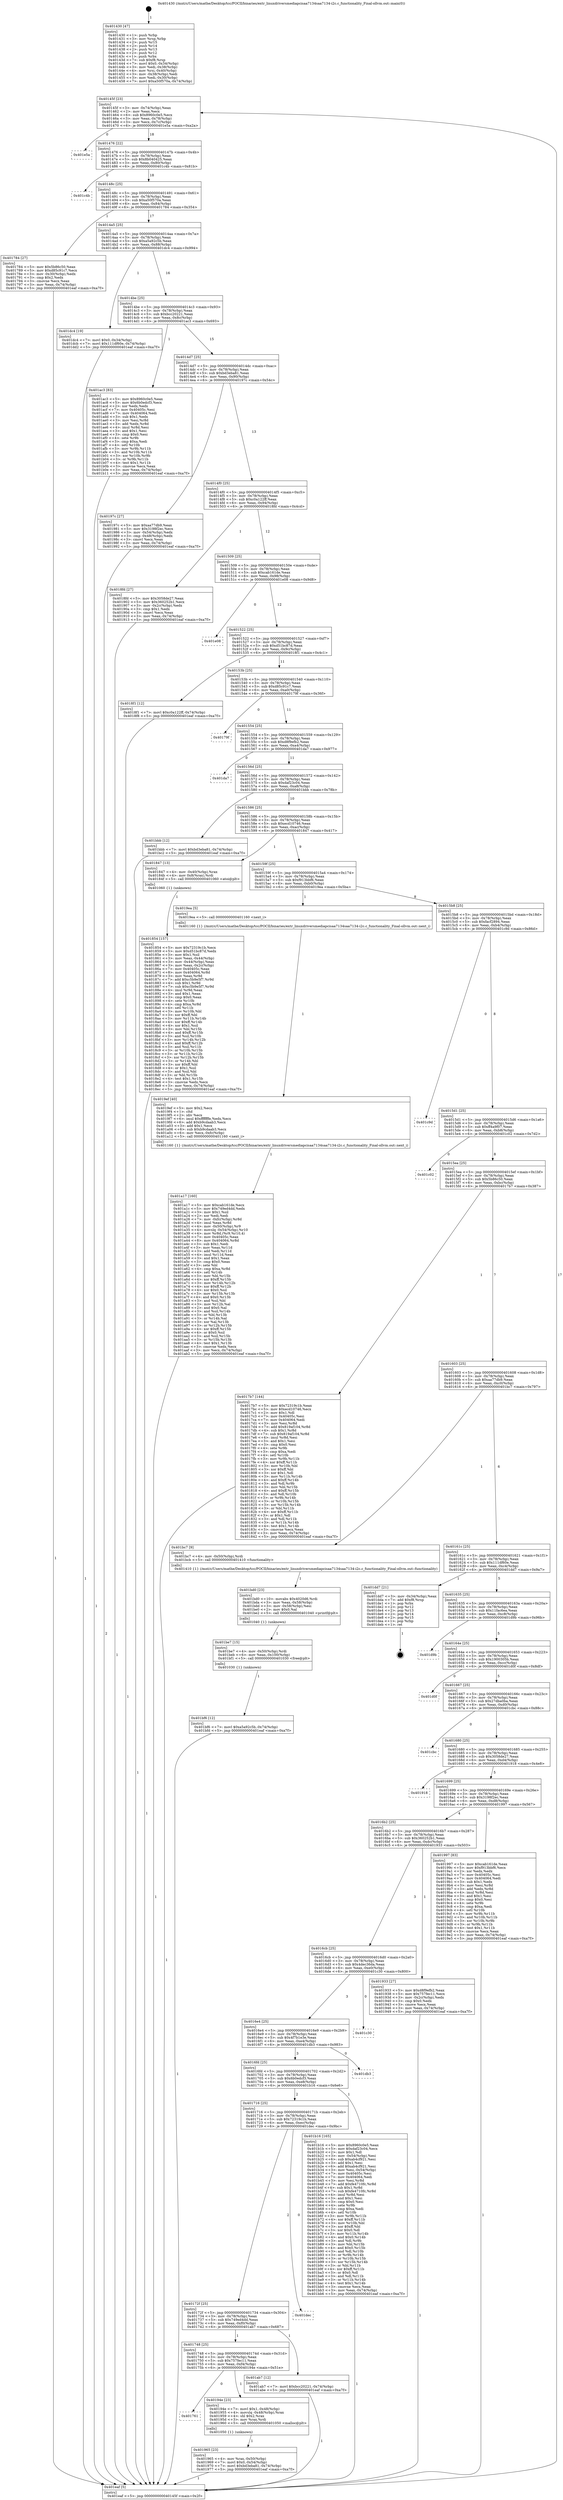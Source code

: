 digraph "0x401430" {
  label = "0x401430 (/mnt/c/Users/mathe/Desktop/tcc/POCII/binaries/extr_linuxdriversmediapcisaa7134saa7134-i2c.c_functionality_Final-ollvm.out::main(0))"
  labelloc = "t"
  node[shape=record]

  Entry [label="",width=0.3,height=0.3,shape=circle,fillcolor=black,style=filled]
  "0x40145f" [label="{
     0x40145f [23]\l
     | [instrs]\l
     &nbsp;&nbsp;0x40145f \<+3\>: mov -0x74(%rbp),%eax\l
     &nbsp;&nbsp;0x401462 \<+2\>: mov %eax,%ecx\l
     &nbsp;&nbsp;0x401464 \<+6\>: sub $0x8960c0e5,%ecx\l
     &nbsp;&nbsp;0x40146a \<+3\>: mov %eax,-0x78(%rbp)\l
     &nbsp;&nbsp;0x40146d \<+3\>: mov %ecx,-0x7c(%rbp)\l
     &nbsp;&nbsp;0x401470 \<+6\>: je 0000000000401e5a \<main+0xa2a\>\l
  }"]
  "0x401e5a" [label="{
     0x401e5a\l
  }", style=dashed]
  "0x401476" [label="{
     0x401476 [22]\l
     | [instrs]\l
     &nbsp;&nbsp;0x401476 \<+5\>: jmp 000000000040147b \<main+0x4b\>\l
     &nbsp;&nbsp;0x40147b \<+3\>: mov -0x78(%rbp),%eax\l
     &nbsp;&nbsp;0x40147e \<+5\>: sub $0x8b040425,%eax\l
     &nbsp;&nbsp;0x401483 \<+3\>: mov %eax,-0x80(%rbp)\l
     &nbsp;&nbsp;0x401486 \<+6\>: je 0000000000401c4b \<main+0x81b\>\l
  }"]
  Exit [label="",width=0.3,height=0.3,shape=circle,fillcolor=black,style=filled,peripheries=2]
  "0x401c4b" [label="{
     0x401c4b\l
  }", style=dashed]
  "0x40148c" [label="{
     0x40148c [25]\l
     | [instrs]\l
     &nbsp;&nbsp;0x40148c \<+5\>: jmp 0000000000401491 \<main+0x61\>\l
     &nbsp;&nbsp;0x401491 \<+3\>: mov -0x78(%rbp),%eax\l
     &nbsp;&nbsp;0x401494 \<+5\>: sub $0xa50f570a,%eax\l
     &nbsp;&nbsp;0x401499 \<+6\>: mov %eax,-0x84(%rbp)\l
     &nbsp;&nbsp;0x40149f \<+6\>: je 0000000000401784 \<main+0x354\>\l
  }"]
  "0x401bf6" [label="{
     0x401bf6 [12]\l
     | [instrs]\l
     &nbsp;&nbsp;0x401bf6 \<+7\>: movl $0xa5a92c5b,-0x74(%rbp)\l
     &nbsp;&nbsp;0x401bfd \<+5\>: jmp 0000000000401eaf \<main+0xa7f\>\l
  }"]
  "0x401784" [label="{
     0x401784 [27]\l
     | [instrs]\l
     &nbsp;&nbsp;0x401784 \<+5\>: mov $0x5b86c50,%eax\l
     &nbsp;&nbsp;0x401789 \<+5\>: mov $0xd85c91c7,%ecx\l
     &nbsp;&nbsp;0x40178e \<+3\>: mov -0x30(%rbp),%edx\l
     &nbsp;&nbsp;0x401791 \<+3\>: cmp $0x2,%edx\l
     &nbsp;&nbsp;0x401794 \<+3\>: cmovne %ecx,%eax\l
     &nbsp;&nbsp;0x401797 \<+3\>: mov %eax,-0x74(%rbp)\l
     &nbsp;&nbsp;0x40179a \<+5\>: jmp 0000000000401eaf \<main+0xa7f\>\l
  }"]
  "0x4014a5" [label="{
     0x4014a5 [25]\l
     | [instrs]\l
     &nbsp;&nbsp;0x4014a5 \<+5\>: jmp 00000000004014aa \<main+0x7a\>\l
     &nbsp;&nbsp;0x4014aa \<+3\>: mov -0x78(%rbp),%eax\l
     &nbsp;&nbsp;0x4014ad \<+5\>: sub $0xa5a92c5b,%eax\l
     &nbsp;&nbsp;0x4014b2 \<+6\>: mov %eax,-0x88(%rbp)\l
     &nbsp;&nbsp;0x4014b8 \<+6\>: je 0000000000401dc4 \<main+0x994\>\l
  }"]
  "0x401eaf" [label="{
     0x401eaf [5]\l
     | [instrs]\l
     &nbsp;&nbsp;0x401eaf \<+5\>: jmp 000000000040145f \<main+0x2f\>\l
  }"]
  "0x401430" [label="{
     0x401430 [47]\l
     | [instrs]\l
     &nbsp;&nbsp;0x401430 \<+1\>: push %rbp\l
     &nbsp;&nbsp;0x401431 \<+3\>: mov %rsp,%rbp\l
     &nbsp;&nbsp;0x401434 \<+2\>: push %r15\l
     &nbsp;&nbsp;0x401436 \<+2\>: push %r14\l
     &nbsp;&nbsp;0x401438 \<+2\>: push %r13\l
     &nbsp;&nbsp;0x40143a \<+2\>: push %r12\l
     &nbsp;&nbsp;0x40143c \<+1\>: push %rbx\l
     &nbsp;&nbsp;0x40143d \<+7\>: sub $0xf8,%rsp\l
     &nbsp;&nbsp;0x401444 \<+7\>: movl $0x0,-0x34(%rbp)\l
     &nbsp;&nbsp;0x40144b \<+3\>: mov %edi,-0x38(%rbp)\l
     &nbsp;&nbsp;0x40144e \<+4\>: mov %rsi,-0x40(%rbp)\l
     &nbsp;&nbsp;0x401452 \<+3\>: mov -0x38(%rbp),%edi\l
     &nbsp;&nbsp;0x401455 \<+3\>: mov %edi,-0x30(%rbp)\l
     &nbsp;&nbsp;0x401458 \<+7\>: movl $0xa50f570a,-0x74(%rbp)\l
  }"]
  "0x401be7" [label="{
     0x401be7 [15]\l
     | [instrs]\l
     &nbsp;&nbsp;0x401be7 \<+4\>: mov -0x50(%rbp),%rdi\l
     &nbsp;&nbsp;0x401beb \<+6\>: mov %eax,-0x100(%rbp)\l
     &nbsp;&nbsp;0x401bf1 \<+5\>: call 0000000000401030 \<free@plt\>\l
     | [calls]\l
     &nbsp;&nbsp;0x401030 \{1\} (unknown)\l
  }"]
  "0x401dc4" [label="{
     0x401dc4 [19]\l
     | [instrs]\l
     &nbsp;&nbsp;0x401dc4 \<+7\>: movl $0x0,-0x34(%rbp)\l
     &nbsp;&nbsp;0x401dcb \<+7\>: movl $0x111df60e,-0x74(%rbp)\l
     &nbsp;&nbsp;0x401dd2 \<+5\>: jmp 0000000000401eaf \<main+0xa7f\>\l
  }"]
  "0x4014be" [label="{
     0x4014be [25]\l
     | [instrs]\l
     &nbsp;&nbsp;0x4014be \<+5\>: jmp 00000000004014c3 \<main+0x93\>\l
     &nbsp;&nbsp;0x4014c3 \<+3\>: mov -0x78(%rbp),%eax\l
     &nbsp;&nbsp;0x4014c6 \<+5\>: sub $0xbcc20221,%eax\l
     &nbsp;&nbsp;0x4014cb \<+6\>: mov %eax,-0x8c(%rbp)\l
     &nbsp;&nbsp;0x4014d1 \<+6\>: je 0000000000401ac3 \<main+0x693\>\l
  }"]
  "0x401bd0" [label="{
     0x401bd0 [23]\l
     | [instrs]\l
     &nbsp;&nbsp;0x401bd0 \<+10\>: movabs $0x4020d6,%rdi\l
     &nbsp;&nbsp;0x401bda \<+3\>: mov %eax,-0x58(%rbp)\l
     &nbsp;&nbsp;0x401bdd \<+3\>: mov -0x58(%rbp),%esi\l
     &nbsp;&nbsp;0x401be0 \<+2\>: mov $0x0,%al\l
     &nbsp;&nbsp;0x401be2 \<+5\>: call 0000000000401040 \<printf@plt\>\l
     | [calls]\l
     &nbsp;&nbsp;0x401040 \{1\} (unknown)\l
  }"]
  "0x401ac3" [label="{
     0x401ac3 [83]\l
     | [instrs]\l
     &nbsp;&nbsp;0x401ac3 \<+5\>: mov $0x8960c0e5,%eax\l
     &nbsp;&nbsp;0x401ac8 \<+5\>: mov $0x6b0edcf3,%ecx\l
     &nbsp;&nbsp;0x401acd \<+2\>: xor %edx,%edx\l
     &nbsp;&nbsp;0x401acf \<+7\>: mov 0x40405c,%esi\l
     &nbsp;&nbsp;0x401ad6 \<+7\>: mov 0x404064,%edi\l
     &nbsp;&nbsp;0x401add \<+3\>: sub $0x1,%edx\l
     &nbsp;&nbsp;0x401ae0 \<+3\>: mov %esi,%r8d\l
     &nbsp;&nbsp;0x401ae3 \<+3\>: add %edx,%r8d\l
     &nbsp;&nbsp;0x401ae6 \<+4\>: imul %r8d,%esi\l
     &nbsp;&nbsp;0x401aea \<+3\>: and $0x1,%esi\l
     &nbsp;&nbsp;0x401aed \<+3\>: cmp $0x0,%esi\l
     &nbsp;&nbsp;0x401af0 \<+4\>: sete %r9b\l
     &nbsp;&nbsp;0x401af4 \<+3\>: cmp $0xa,%edi\l
     &nbsp;&nbsp;0x401af7 \<+4\>: setl %r10b\l
     &nbsp;&nbsp;0x401afb \<+3\>: mov %r9b,%r11b\l
     &nbsp;&nbsp;0x401afe \<+3\>: and %r10b,%r11b\l
     &nbsp;&nbsp;0x401b01 \<+3\>: xor %r10b,%r9b\l
     &nbsp;&nbsp;0x401b04 \<+3\>: or %r9b,%r11b\l
     &nbsp;&nbsp;0x401b07 \<+4\>: test $0x1,%r11b\l
     &nbsp;&nbsp;0x401b0b \<+3\>: cmovne %ecx,%eax\l
     &nbsp;&nbsp;0x401b0e \<+3\>: mov %eax,-0x74(%rbp)\l
     &nbsp;&nbsp;0x401b11 \<+5\>: jmp 0000000000401eaf \<main+0xa7f\>\l
  }"]
  "0x4014d7" [label="{
     0x4014d7 [25]\l
     | [instrs]\l
     &nbsp;&nbsp;0x4014d7 \<+5\>: jmp 00000000004014dc \<main+0xac\>\l
     &nbsp;&nbsp;0x4014dc \<+3\>: mov -0x78(%rbp),%eax\l
     &nbsp;&nbsp;0x4014df \<+5\>: sub $0xbd3eba81,%eax\l
     &nbsp;&nbsp;0x4014e4 \<+6\>: mov %eax,-0x90(%rbp)\l
     &nbsp;&nbsp;0x4014ea \<+6\>: je 000000000040197c \<main+0x54c\>\l
  }"]
  "0x401a17" [label="{
     0x401a17 [160]\l
     | [instrs]\l
     &nbsp;&nbsp;0x401a17 \<+5\>: mov $0xcab161de,%ecx\l
     &nbsp;&nbsp;0x401a1c \<+5\>: mov $0x749ed4dd,%edx\l
     &nbsp;&nbsp;0x401a21 \<+3\>: mov $0x1,%sil\l
     &nbsp;&nbsp;0x401a24 \<+2\>: xor %edi,%edi\l
     &nbsp;&nbsp;0x401a26 \<+7\>: mov -0xfc(%rbp),%r8d\l
     &nbsp;&nbsp;0x401a2d \<+4\>: imul %eax,%r8d\l
     &nbsp;&nbsp;0x401a31 \<+4\>: mov -0x50(%rbp),%r9\l
     &nbsp;&nbsp;0x401a35 \<+4\>: movslq -0x54(%rbp),%r10\l
     &nbsp;&nbsp;0x401a39 \<+4\>: mov %r8d,(%r9,%r10,4)\l
     &nbsp;&nbsp;0x401a3d \<+7\>: mov 0x40405c,%eax\l
     &nbsp;&nbsp;0x401a44 \<+8\>: mov 0x404064,%r8d\l
     &nbsp;&nbsp;0x401a4c \<+3\>: sub $0x1,%edi\l
     &nbsp;&nbsp;0x401a4f \<+3\>: mov %eax,%r11d\l
     &nbsp;&nbsp;0x401a52 \<+3\>: add %edi,%r11d\l
     &nbsp;&nbsp;0x401a55 \<+4\>: imul %r11d,%eax\l
     &nbsp;&nbsp;0x401a59 \<+3\>: and $0x1,%eax\l
     &nbsp;&nbsp;0x401a5c \<+3\>: cmp $0x0,%eax\l
     &nbsp;&nbsp;0x401a5f \<+3\>: sete %bl\l
     &nbsp;&nbsp;0x401a62 \<+4\>: cmp $0xa,%r8d\l
     &nbsp;&nbsp;0x401a66 \<+4\>: setl %r14b\l
     &nbsp;&nbsp;0x401a6a \<+3\>: mov %bl,%r15b\l
     &nbsp;&nbsp;0x401a6d \<+4\>: xor $0xff,%r15b\l
     &nbsp;&nbsp;0x401a71 \<+3\>: mov %r14b,%r12b\l
     &nbsp;&nbsp;0x401a74 \<+4\>: xor $0xff,%r12b\l
     &nbsp;&nbsp;0x401a78 \<+4\>: xor $0x0,%sil\l
     &nbsp;&nbsp;0x401a7c \<+3\>: mov %r15b,%r13b\l
     &nbsp;&nbsp;0x401a7f \<+4\>: and $0x0,%r13b\l
     &nbsp;&nbsp;0x401a83 \<+3\>: and %sil,%bl\l
     &nbsp;&nbsp;0x401a86 \<+3\>: mov %r12b,%al\l
     &nbsp;&nbsp;0x401a89 \<+2\>: and $0x0,%al\l
     &nbsp;&nbsp;0x401a8b \<+3\>: and %sil,%r14b\l
     &nbsp;&nbsp;0x401a8e \<+3\>: or %bl,%r13b\l
     &nbsp;&nbsp;0x401a91 \<+3\>: or %r14b,%al\l
     &nbsp;&nbsp;0x401a94 \<+3\>: xor %al,%r13b\l
     &nbsp;&nbsp;0x401a97 \<+3\>: or %r12b,%r15b\l
     &nbsp;&nbsp;0x401a9a \<+4\>: xor $0xff,%r15b\l
     &nbsp;&nbsp;0x401a9e \<+4\>: or $0x0,%sil\l
     &nbsp;&nbsp;0x401aa2 \<+3\>: and %sil,%r15b\l
     &nbsp;&nbsp;0x401aa5 \<+3\>: or %r15b,%r13b\l
     &nbsp;&nbsp;0x401aa8 \<+4\>: test $0x1,%r13b\l
     &nbsp;&nbsp;0x401aac \<+3\>: cmovne %edx,%ecx\l
     &nbsp;&nbsp;0x401aaf \<+3\>: mov %ecx,-0x74(%rbp)\l
     &nbsp;&nbsp;0x401ab2 \<+5\>: jmp 0000000000401eaf \<main+0xa7f\>\l
  }"]
  "0x40197c" [label="{
     0x40197c [27]\l
     | [instrs]\l
     &nbsp;&nbsp;0x40197c \<+5\>: mov $0xaa77db9,%eax\l
     &nbsp;&nbsp;0x401981 \<+5\>: mov $0x3198f2ec,%ecx\l
     &nbsp;&nbsp;0x401986 \<+3\>: mov -0x54(%rbp),%edx\l
     &nbsp;&nbsp;0x401989 \<+3\>: cmp -0x48(%rbp),%edx\l
     &nbsp;&nbsp;0x40198c \<+3\>: cmovl %ecx,%eax\l
     &nbsp;&nbsp;0x40198f \<+3\>: mov %eax,-0x74(%rbp)\l
     &nbsp;&nbsp;0x401992 \<+5\>: jmp 0000000000401eaf \<main+0xa7f\>\l
  }"]
  "0x4014f0" [label="{
     0x4014f0 [25]\l
     | [instrs]\l
     &nbsp;&nbsp;0x4014f0 \<+5\>: jmp 00000000004014f5 \<main+0xc5\>\l
     &nbsp;&nbsp;0x4014f5 \<+3\>: mov -0x78(%rbp),%eax\l
     &nbsp;&nbsp;0x4014f8 \<+5\>: sub $0xc0a122ff,%eax\l
     &nbsp;&nbsp;0x4014fd \<+6\>: mov %eax,-0x94(%rbp)\l
     &nbsp;&nbsp;0x401503 \<+6\>: je 00000000004018fd \<main+0x4cd\>\l
  }"]
  "0x4019ef" [label="{
     0x4019ef [40]\l
     | [instrs]\l
     &nbsp;&nbsp;0x4019ef \<+5\>: mov $0x2,%ecx\l
     &nbsp;&nbsp;0x4019f4 \<+1\>: cltd\l
     &nbsp;&nbsp;0x4019f5 \<+2\>: idiv %ecx\l
     &nbsp;&nbsp;0x4019f7 \<+6\>: imul $0xfffffffe,%edx,%ecx\l
     &nbsp;&nbsp;0x4019fd \<+6\>: add $0xb9cdaab3,%ecx\l
     &nbsp;&nbsp;0x401a03 \<+3\>: add $0x1,%ecx\l
     &nbsp;&nbsp;0x401a06 \<+6\>: sub $0xb9cdaab3,%ecx\l
     &nbsp;&nbsp;0x401a0c \<+6\>: mov %ecx,-0xfc(%rbp)\l
     &nbsp;&nbsp;0x401a12 \<+5\>: call 0000000000401160 \<next_i\>\l
     | [calls]\l
     &nbsp;&nbsp;0x401160 \{1\} (/mnt/c/Users/mathe/Desktop/tcc/POCII/binaries/extr_linuxdriversmediapcisaa7134saa7134-i2c.c_functionality_Final-ollvm.out::next_i)\l
  }"]
  "0x4018fd" [label="{
     0x4018fd [27]\l
     | [instrs]\l
     &nbsp;&nbsp;0x4018fd \<+5\>: mov $0x3058de27,%eax\l
     &nbsp;&nbsp;0x401902 \<+5\>: mov $0x360252b1,%ecx\l
     &nbsp;&nbsp;0x401907 \<+3\>: mov -0x2c(%rbp),%edx\l
     &nbsp;&nbsp;0x40190a \<+3\>: cmp $0x1,%edx\l
     &nbsp;&nbsp;0x40190d \<+3\>: cmovl %ecx,%eax\l
     &nbsp;&nbsp;0x401910 \<+3\>: mov %eax,-0x74(%rbp)\l
     &nbsp;&nbsp;0x401913 \<+5\>: jmp 0000000000401eaf \<main+0xa7f\>\l
  }"]
  "0x401509" [label="{
     0x401509 [25]\l
     | [instrs]\l
     &nbsp;&nbsp;0x401509 \<+5\>: jmp 000000000040150e \<main+0xde\>\l
     &nbsp;&nbsp;0x40150e \<+3\>: mov -0x78(%rbp),%eax\l
     &nbsp;&nbsp;0x401511 \<+5\>: sub $0xcab161de,%eax\l
     &nbsp;&nbsp;0x401516 \<+6\>: mov %eax,-0x98(%rbp)\l
     &nbsp;&nbsp;0x40151c \<+6\>: je 0000000000401e08 \<main+0x9d8\>\l
  }"]
  "0x401965" [label="{
     0x401965 [23]\l
     | [instrs]\l
     &nbsp;&nbsp;0x401965 \<+4\>: mov %rax,-0x50(%rbp)\l
     &nbsp;&nbsp;0x401969 \<+7\>: movl $0x0,-0x54(%rbp)\l
     &nbsp;&nbsp;0x401970 \<+7\>: movl $0xbd3eba81,-0x74(%rbp)\l
     &nbsp;&nbsp;0x401977 \<+5\>: jmp 0000000000401eaf \<main+0xa7f\>\l
  }"]
  "0x401e08" [label="{
     0x401e08\l
  }", style=dashed]
  "0x401522" [label="{
     0x401522 [25]\l
     | [instrs]\l
     &nbsp;&nbsp;0x401522 \<+5\>: jmp 0000000000401527 \<main+0xf7\>\l
     &nbsp;&nbsp;0x401527 \<+3\>: mov -0x78(%rbp),%eax\l
     &nbsp;&nbsp;0x40152a \<+5\>: sub $0xd51bc87d,%eax\l
     &nbsp;&nbsp;0x40152f \<+6\>: mov %eax,-0x9c(%rbp)\l
     &nbsp;&nbsp;0x401535 \<+6\>: je 00000000004018f1 \<main+0x4c1\>\l
  }"]
  "0x401761" [label="{
     0x401761\l
  }", style=dashed]
  "0x4018f1" [label="{
     0x4018f1 [12]\l
     | [instrs]\l
     &nbsp;&nbsp;0x4018f1 \<+7\>: movl $0xc0a122ff,-0x74(%rbp)\l
     &nbsp;&nbsp;0x4018f8 \<+5\>: jmp 0000000000401eaf \<main+0xa7f\>\l
  }"]
  "0x40153b" [label="{
     0x40153b [25]\l
     | [instrs]\l
     &nbsp;&nbsp;0x40153b \<+5\>: jmp 0000000000401540 \<main+0x110\>\l
     &nbsp;&nbsp;0x401540 \<+3\>: mov -0x78(%rbp),%eax\l
     &nbsp;&nbsp;0x401543 \<+5\>: sub $0xd85c91c7,%eax\l
     &nbsp;&nbsp;0x401548 \<+6\>: mov %eax,-0xa0(%rbp)\l
     &nbsp;&nbsp;0x40154e \<+6\>: je 000000000040179f \<main+0x36f\>\l
  }"]
  "0x40194e" [label="{
     0x40194e [23]\l
     | [instrs]\l
     &nbsp;&nbsp;0x40194e \<+7\>: movl $0x1,-0x48(%rbp)\l
     &nbsp;&nbsp;0x401955 \<+4\>: movslq -0x48(%rbp),%rax\l
     &nbsp;&nbsp;0x401959 \<+4\>: shl $0x2,%rax\l
     &nbsp;&nbsp;0x40195d \<+3\>: mov %rax,%rdi\l
     &nbsp;&nbsp;0x401960 \<+5\>: call 0000000000401050 \<malloc@plt\>\l
     | [calls]\l
     &nbsp;&nbsp;0x401050 \{1\} (unknown)\l
  }"]
  "0x40179f" [label="{
     0x40179f\l
  }", style=dashed]
  "0x401554" [label="{
     0x401554 [25]\l
     | [instrs]\l
     &nbsp;&nbsp;0x401554 \<+5\>: jmp 0000000000401559 \<main+0x129\>\l
     &nbsp;&nbsp;0x401559 \<+3\>: mov -0x78(%rbp),%eax\l
     &nbsp;&nbsp;0x40155c \<+5\>: sub $0xd8f9efb2,%eax\l
     &nbsp;&nbsp;0x401561 \<+6\>: mov %eax,-0xa4(%rbp)\l
     &nbsp;&nbsp;0x401567 \<+6\>: je 0000000000401da7 \<main+0x977\>\l
  }"]
  "0x401748" [label="{
     0x401748 [25]\l
     | [instrs]\l
     &nbsp;&nbsp;0x401748 \<+5\>: jmp 000000000040174d \<main+0x31d\>\l
     &nbsp;&nbsp;0x40174d \<+3\>: mov -0x78(%rbp),%eax\l
     &nbsp;&nbsp;0x401750 \<+5\>: sub $0x757fec11,%eax\l
     &nbsp;&nbsp;0x401755 \<+6\>: mov %eax,-0xf4(%rbp)\l
     &nbsp;&nbsp;0x40175b \<+6\>: je 000000000040194e \<main+0x51e\>\l
  }"]
  "0x401da7" [label="{
     0x401da7\l
  }", style=dashed]
  "0x40156d" [label="{
     0x40156d [25]\l
     | [instrs]\l
     &nbsp;&nbsp;0x40156d \<+5\>: jmp 0000000000401572 \<main+0x142\>\l
     &nbsp;&nbsp;0x401572 \<+3\>: mov -0x78(%rbp),%eax\l
     &nbsp;&nbsp;0x401575 \<+5\>: sub $0xdaf23c04,%eax\l
     &nbsp;&nbsp;0x40157a \<+6\>: mov %eax,-0xa8(%rbp)\l
     &nbsp;&nbsp;0x401580 \<+6\>: je 0000000000401bbb \<main+0x78b\>\l
  }"]
  "0x401ab7" [label="{
     0x401ab7 [12]\l
     | [instrs]\l
     &nbsp;&nbsp;0x401ab7 \<+7\>: movl $0xbcc20221,-0x74(%rbp)\l
     &nbsp;&nbsp;0x401abe \<+5\>: jmp 0000000000401eaf \<main+0xa7f\>\l
  }"]
  "0x401bbb" [label="{
     0x401bbb [12]\l
     | [instrs]\l
     &nbsp;&nbsp;0x401bbb \<+7\>: movl $0xbd3eba81,-0x74(%rbp)\l
     &nbsp;&nbsp;0x401bc2 \<+5\>: jmp 0000000000401eaf \<main+0xa7f\>\l
  }"]
  "0x401586" [label="{
     0x401586 [25]\l
     | [instrs]\l
     &nbsp;&nbsp;0x401586 \<+5\>: jmp 000000000040158b \<main+0x15b\>\l
     &nbsp;&nbsp;0x40158b \<+3\>: mov -0x78(%rbp),%eax\l
     &nbsp;&nbsp;0x40158e \<+5\>: sub $0xecd10746,%eax\l
     &nbsp;&nbsp;0x401593 \<+6\>: mov %eax,-0xac(%rbp)\l
     &nbsp;&nbsp;0x401599 \<+6\>: je 0000000000401847 \<main+0x417\>\l
  }"]
  "0x40172f" [label="{
     0x40172f [25]\l
     | [instrs]\l
     &nbsp;&nbsp;0x40172f \<+5\>: jmp 0000000000401734 \<main+0x304\>\l
     &nbsp;&nbsp;0x401734 \<+3\>: mov -0x78(%rbp),%eax\l
     &nbsp;&nbsp;0x401737 \<+5\>: sub $0x749ed4dd,%eax\l
     &nbsp;&nbsp;0x40173c \<+6\>: mov %eax,-0xf0(%rbp)\l
     &nbsp;&nbsp;0x401742 \<+6\>: je 0000000000401ab7 \<main+0x687\>\l
  }"]
  "0x401847" [label="{
     0x401847 [13]\l
     | [instrs]\l
     &nbsp;&nbsp;0x401847 \<+4\>: mov -0x40(%rbp),%rax\l
     &nbsp;&nbsp;0x40184b \<+4\>: mov 0x8(%rax),%rdi\l
     &nbsp;&nbsp;0x40184f \<+5\>: call 0000000000401060 \<atoi@plt\>\l
     | [calls]\l
     &nbsp;&nbsp;0x401060 \{1\} (unknown)\l
  }"]
  "0x40159f" [label="{
     0x40159f [25]\l
     | [instrs]\l
     &nbsp;&nbsp;0x40159f \<+5\>: jmp 00000000004015a4 \<main+0x174\>\l
     &nbsp;&nbsp;0x4015a4 \<+3\>: mov -0x78(%rbp),%eax\l
     &nbsp;&nbsp;0x4015a7 \<+5\>: sub $0xf913bbf6,%eax\l
     &nbsp;&nbsp;0x4015ac \<+6\>: mov %eax,-0xb0(%rbp)\l
     &nbsp;&nbsp;0x4015b2 \<+6\>: je 00000000004019ea \<main+0x5ba\>\l
  }"]
  "0x401dec" [label="{
     0x401dec\l
  }", style=dashed]
  "0x4019ea" [label="{
     0x4019ea [5]\l
     | [instrs]\l
     &nbsp;&nbsp;0x4019ea \<+5\>: call 0000000000401160 \<next_i\>\l
     | [calls]\l
     &nbsp;&nbsp;0x401160 \{1\} (/mnt/c/Users/mathe/Desktop/tcc/POCII/binaries/extr_linuxdriversmediapcisaa7134saa7134-i2c.c_functionality_Final-ollvm.out::next_i)\l
  }"]
  "0x4015b8" [label="{
     0x4015b8 [25]\l
     | [instrs]\l
     &nbsp;&nbsp;0x4015b8 \<+5\>: jmp 00000000004015bd \<main+0x18d\>\l
     &nbsp;&nbsp;0x4015bd \<+3\>: mov -0x78(%rbp),%eax\l
     &nbsp;&nbsp;0x4015c0 \<+5\>: sub $0xfacf2894,%eax\l
     &nbsp;&nbsp;0x4015c5 \<+6\>: mov %eax,-0xb4(%rbp)\l
     &nbsp;&nbsp;0x4015cb \<+6\>: je 0000000000401c9d \<main+0x86d\>\l
  }"]
  "0x401716" [label="{
     0x401716 [25]\l
     | [instrs]\l
     &nbsp;&nbsp;0x401716 \<+5\>: jmp 000000000040171b \<main+0x2eb\>\l
     &nbsp;&nbsp;0x40171b \<+3\>: mov -0x78(%rbp),%eax\l
     &nbsp;&nbsp;0x40171e \<+5\>: sub $0x72319c1b,%eax\l
     &nbsp;&nbsp;0x401723 \<+6\>: mov %eax,-0xec(%rbp)\l
     &nbsp;&nbsp;0x401729 \<+6\>: je 0000000000401dec \<main+0x9bc\>\l
  }"]
  "0x401c9d" [label="{
     0x401c9d\l
  }", style=dashed]
  "0x4015d1" [label="{
     0x4015d1 [25]\l
     | [instrs]\l
     &nbsp;&nbsp;0x4015d1 \<+5\>: jmp 00000000004015d6 \<main+0x1a6\>\l
     &nbsp;&nbsp;0x4015d6 \<+3\>: mov -0x78(%rbp),%eax\l
     &nbsp;&nbsp;0x4015d9 \<+5\>: sub $0xff4a9f07,%eax\l
     &nbsp;&nbsp;0x4015de \<+6\>: mov %eax,-0xb8(%rbp)\l
     &nbsp;&nbsp;0x4015e4 \<+6\>: je 0000000000401c02 \<main+0x7d2\>\l
  }"]
  "0x401b16" [label="{
     0x401b16 [165]\l
     | [instrs]\l
     &nbsp;&nbsp;0x401b16 \<+5\>: mov $0x8960c0e5,%eax\l
     &nbsp;&nbsp;0x401b1b \<+5\>: mov $0xdaf23c04,%ecx\l
     &nbsp;&nbsp;0x401b20 \<+2\>: mov $0x1,%dl\l
     &nbsp;&nbsp;0x401b22 \<+3\>: mov -0x54(%rbp),%esi\l
     &nbsp;&nbsp;0x401b25 \<+6\>: sub $0xab4cf921,%esi\l
     &nbsp;&nbsp;0x401b2b \<+3\>: add $0x1,%esi\l
     &nbsp;&nbsp;0x401b2e \<+6\>: add $0xab4cf921,%esi\l
     &nbsp;&nbsp;0x401b34 \<+3\>: mov %esi,-0x54(%rbp)\l
     &nbsp;&nbsp;0x401b37 \<+7\>: mov 0x40405c,%esi\l
     &nbsp;&nbsp;0x401b3e \<+7\>: mov 0x404064,%edi\l
     &nbsp;&nbsp;0x401b45 \<+3\>: mov %esi,%r8d\l
     &nbsp;&nbsp;0x401b48 \<+7\>: add $0xfe4710fc,%r8d\l
     &nbsp;&nbsp;0x401b4f \<+4\>: sub $0x1,%r8d\l
     &nbsp;&nbsp;0x401b53 \<+7\>: sub $0xfe4710fc,%r8d\l
     &nbsp;&nbsp;0x401b5a \<+4\>: imul %r8d,%esi\l
     &nbsp;&nbsp;0x401b5e \<+3\>: and $0x1,%esi\l
     &nbsp;&nbsp;0x401b61 \<+3\>: cmp $0x0,%esi\l
     &nbsp;&nbsp;0x401b64 \<+4\>: sete %r9b\l
     &nbsp;&nbsp;0x401b68 \<+3\>: cmp $0xa,%edi\l
     &nbsp;&nbsp;0x401b6b \<+4\>: setl %r10b\l
     &nbsp;&nbsp;0x401b6f \<+3\>: mov %r9b,%r11b\l
     &nbsp;&nbsp;0x401b72 \<+4\>: xor $0xff,%r11b\l
     &nbsp;&nbsp;0x401b76 \<+3\>: mov %r10b,%bl\l
     &nbsp;&nbsp;0x401b79 \<+3\>: xor $0xff,%bl\l
     &nbsp;&nbsp;0x401b7c \<+3\>: xor $0x0,%dl\l
     &nbsp;&nbsp;0x401b7f \<+3\>: mov %r11b,%r14b\l
     &nbsp;&nbsp;0x401b82 \<+4\>: and $0x0,%r14b\l
     &nbsp;&nbsp;0x401b86 \<+3\>: and %dl,%r9b\l
     &nbsp;&nbsp;0x401b89 \<+3\>: mov %bl,%r15b\l
     &nbsp;&nbsp;0x401b8c \<+4\>: and $0x0,%r15b\l
     &nbsp;&nbsp;0x401b90 \<+3\>: and %dl,%r10b\l
     &nbsp;&nbsp;0x401b93 \<+3\>: or %r9b,%r14b\l
     &nbsp;&nbsp;0x401b96 \<+3\>: or %r10b,%r15b\l
     &nbsp;&nbsp;0x401b99 \<+3\>: xor %r15b,%r14b\l
     &nbsp;&nbsp;0x401b9c \<+3\>: or %bl,%r11b\l
     &nbsp;&nbsp;0x401b9f \<+4\>: xor $0xff,%r11b\l
     &nbsp;&nbsp;0x401ba3 \<+3\>: or $0x0,%dl\l
     &nbsp;&nbsp;0x401ba6 \<+3\>: and %dl,%r11b\l
     &nbsp;&nbsp;0x401ba9 \<+3\>: or %r11b,%r14b\l
     &nbsp;&nbsp;0x401bac \<+4\>: test $0x1,%r14b\l
     &nbsp;&nbsp;0x401bb0 \<+3\>: cmovne %ecx,%eax\l
     &nbsp;&nbsp;0x401bb3 \<+3\>: mov %eax,-0x74(%rbp)\l
     &nbsp;&nbsp;0x401bb6 \<+5\>: jmp 0000000000401eaf \<main+0xa7f\>\l
  }"]
  "0x401c02" [label="{
     0x401c02\l
  }", style=dashed]
  "0x4015ea" [label="{
     0x4015ea [25]\l
     | [instrs]\l
     &nbsp;&nbsp;0x4015ea \<+5\>: jmp 00000000004015ef \<main+0x1bf\>\l
     &nbsp;&nbsp;0x4015ef \<+3\>: mov -0x78(%rbp),%eax\l
     &nbsp;&nbsp;0x4015f2 \<+5\>: sub $0x5b86c50,%eax\l
     &nbsp;&nbsp;0x4015f7 \<+6\>: mov %eax,-0xbc(%rbp)\l
     &nbsp;&nbsp;0x4015fd \<+6\>: je 00000000004017b7 \<main+0x387\>\l
  }"]
  "0x4016fd" [label="{
     0x4016fd [25]\l
     | [instrs]\l
     &nbsp;&nbsp;0x4016fd \<+5\>: jmp 0000000000401702 \<main+0x2d2\>\l
     &nbsp;&nbsp;0x401702 \<+3\>: mov -0x78(%rbp),%eax\l
     &nbsp;&nbsp;0x401705 \<+5\>: sub $0x6b0edcf3,%eax\l
     &nbsp;&nbsp;0x40170a \<+6\>: mov %eax,-0xe8(%rbp)\l
     &nbsp;&nbsp;0x401710 \<+6\>: je 0000000000401b16 \<main+0x6e6\>\l
  }"]
  "0x4017b7" [label="{
     0x4017b7 [144]\l
     | [instrs]\l
     &nbsp;&nbsp;0x4017b7 \<+5\>: mov $0x72319c1b,%eax\l
     &nbsp;&nbsp;0x4017bc \<+5\>: mov $0xecd10746,%ecx\l
     &nbsp;&nbsp;0x4017c1 \<+2\>: mov $0x1,%dl\l
     &nbsp;&nbsp;0x4017c3 \<+7\>: mov 0x40405c,%esi\l
     &nbsp;&nbsp;0x4017ca \<+7\>: mov 0x404064,%edi\l
     &nbsp;&nbsp;0x4017d1 \<+3\>: mov %esi,%r8d\l
     &nbsp;&nbsp;0x4017d4 \<+7\>: add $0x819af104,%r8d\l
     &nbsp;&nbsp;0x4017db \<+4\>: sub $0x1,%r8d\l
     &nbsp;&nbsp;0x4017df \<+7\>: sub $0x819af104,%r8d\l
     &nbsp;&nbsp;0x4017e6 \<+4\>: imul %r8d,%esi\l
     &nbsp;&nbsp;0x4017ea \<+3\>: and $0x1,%esi\l
     &nbsp;&nbsp;0x4017ed \<+3\>: cmp $0x0,%esi\l
     &nbsp;&nbsp;0x4017f0 \<+4\>: sete %r9b\l
     &nbsp;&nbsp;0x4017f4 \<+3\>: cmp $0xa,%edi\l
     &nbsp;&nbsp;0x4017f7 \<+4\>: setl %r10b\l
     &nbsp;&nbsp;0x4017fb \<+3\>: mov %r9b,%r11b\l
     &nbsp;&nbsp;0x4017fe \<+4\>: xor $0xff,%r11b\l
     &nbsp;&nbsp;0x401802 \<+3\>: mov %r10b,%bl\l
     &nbsp;&nbsp;0x401805 \<+3\>: xor $0xff,%bl\l
     &nbsp;&nbsp;0x401808 \<+3\>: xor $0x1,%dl\l
     &nbsp;&nbsp;0x40180b \<+3\>: mov %r11b,%r14b\l
     &nbsp;&nbsp;0x40180e \<+4\>: and $0xff,%r14b\l
     &nbsp;&nbsp;0x401812 \<+3\>: and %dl,%r9b\l
     &nbsp;&nbsp;0x401815 \<+3\>: mov %bl,%r15b\l
     &nbsp;&nbsp;0x401818 \<+4\>: and $0xff,%r15b\l
     &nbsp;&nbsp;0x40181c \<+3\>: and %dl,%r10b\l
     &nbsp;&nbsp;0x40181f \<+3\>: or %r9b,%r14b\l
     &nbsp;&nbsp;0x401822 \<+3\>: or %r10b,%r15b\l
     &nbsp;&nbsp;0x401825 \<+3\>: xor %r15b,%r14b\l
     &nbsp;&nbsp;0x401828 \<+3\>: or %bl,%r11b\l
     &nbsp;&nbsp;0x40182b \<+4\>: xor $0xff,%r11b\l
     &nbsp;&nbsp;0x40182f \<+3\>: or $0x1,%dl\l
     &nbsp;&nbsp;0x401832 \<+3\>: and %dl,%r11b\l
     &nbsp;&nbsp;0x401835 \<+3\>: or %r11b,%r14b\l
     &nbsp;&nbsp;0x401838 \<+4\>: test $0x1,%r14b\l
     &nbsp;&nbsp;0x40183c \<+3\>: cmovne %ecx,%eax\l
     &nbsp;&nbsp;0x40183f \<+3\>: mov %eax,-0x74(%rbp)\l
     &nbsp;&nbsp;0x401842 \<+5\>: jmp 0000000000401eaf \<main+0xa7f\>\l
  }"]
  "0x401603" [label="{
     0x401603 [25]\l
     | [instrs]\l
     &nbsp;&nbsp;0x401603 \<+5\>: jmp 0000000000401608 \<main+0x1d8\>\l
     &nbsp;&nbsp;0x401608 \<+3\>: mov -0x78(%rbp),%eax\l
     &nbsp;&nbsp;0x40160b \<+5\>: sub $0xaa77db9,%eax\l
     &nbsp;&nbsp;0x401610 \<+6\>: mov %eax,-0xc0(%rbp)\l
     &nbsp;&nbsp;0x401616 \<+6\>: je 0000000000401bc7 \<main+0x797\>\l
  }"]
  "0x401854" [label="{
     0x401854 [157]\l
     | [instrs]\l
     &nbsp;&nbsp;0x401854 \<+5\>: mov $0x72319c1b,%ecx\l
     &nbsp;&nbsp;0x401859 \<+5\>: mov $0xd51bc87d,%edx\l
     &nbsp;&nbsp;0x40185e \<+3\>: mov $0x1,%sil\l
     &nbsp;&nbsp;0x401861 \<+3\>: mov %eax,-0x44(%rbp)\l
     &nbsp;&nbsp;0x401864 \<+3\>: mov -0x44(%rbp),%eax\l
     &nbsp;&nbsp;0x401867 \<+3\>: mov %eax,-0x2c(%rbp)\l
     &nbsp;&nbsp;0x40186a \<+7\>: mov 0x40405c,%eax\l
     &nbsp;&nbsp;0x401871 \<+8\>: mov 0x404064,%r8d\l
     &nbsp;&nbsp;0x401879 \<+3\>: mov %eax,%r9d\l
     &nbsp;&nbsp;0x40187c \<+7\>: add $0xc5b9e5f7,%r9d\l
     &nbsp;&nbsp;0x401883 \<+4\>: sub $0x1,%r9d\l
     &nbsp;&nbsp;0x401887 \<+7\>: sub $0xc5b9e5f7,%r9d\l
     &nbsp;&nbsp;0x40188e \<+4\>: imul %r9d,%eax\l
     &nbsp;&nbsp;0x401892 \<+3\>: and $0x1,%eax\l
     &nbsp;&nbsp;0x401895 \<+3\>: cmp $0x0,%eax\l
     &nbsp;&nbsp;0x401898 \<+4\>: sete %r10b\l
     &nbsp;&nbsp;0x40189c \<+4\>: cmp $0xa,%r8d\l
     &nbsp;&nbsp;0x4018a0 \<+4\>: setl %r11b\l
     &nbsp;&nbsp;0x4018a4 \<+3\>: mov %r10b,%bl\l
     &nbsp;&nbsp;0x4018a7 \<+3\>: xor $0xff,%bl\l
     &nbsp;&nbsp;0x4018aa \<+3\>: mov %r11b,%r14b\l
     &nbsp;&nbsp;0x4018ad \<+4\>: xor $0xff,%r14b\l
     &nbsp;&nbsp;0x4018b1 \<+4\>: xor $0x1,%sil\l
     &nbsp;&nbsp;0x4018b5 \<+3\>: mov %bl,%r15b\l
     &nbsp;&nbsp;0x4018b8 \<+4\>: and $0xff,%r15b\l
     &nbsp;&nbsp;0x4018bc \<+3\>: and %sil,%r10b\l
     &nbsp;&nbsp;0x4018bf \<+3\>: mov %r14b,%r12b\l
     &nbsp;&nbsp;0x4018c2 \<+4\>: and $0xff,%r12b\l
     &nbsp;&nbsp;0x4018c6 \<+3\>: and %sil,%r11b\l
     &nbsp;&nbsp;0x4018c9 \<+3\>: or %r10b,%r15b\l
     &nbsp;&nbsp;0x4018cc \<+3\>: or %r11b,%r12b\l
     &nbsp;&nbsp;0x4018cf \<+3\>: xor %r12b,%r15b\l
     &nbsp;&nbsp;0x4018d2 \<+3\>: or %r14b,%bl\l
     &nbsp;&nbsp;0x4018d5 \<+3\>: xor $0xff,%bl\l
     &nbsp;&nbsp;0x4018d8 \<+4\>: or $0x1,%sil\l
     &nbsp;&nbsp;0x4018dc \<+3\>: and %sil,%bl\l
     &nbsp;&nbsp;0x4018df \<+3\>: or %bl,%r15b\l
     &nbsp;&nbsp;0x4018e2 \<+4\>: test $0x1,%r15b\l
     &nbsp;&nbsp;0x4018e6 \<+3\>: cmovne %edx,%ecx\l
     &nbsp;&nbsp;0x4018e9 \<+3\>: mov %ecx,-0x74(%rbp)\l
     &nbsp;&nbsp;0x4018ec \<+5\>: jmp 0000000000401eaf \<main+0xa7f\>\l
  }"]
  "0x401db3" [label="{
     0x401db3\l
  }", style=dashed]
  "0x401bc7" [label="{
     0x401bc7 [9]\l
     | [instrs]\l
     &nbsp;&nbsp;0x401bc7 \<+4\>: mov -0x50(%rbp),%rdi\l
     &nbsp;&nbsp;0x401bcb \<+5\>: call 0000000000401410 \<functionality\>\l
     | [calls]\l
     &nbsp;&nbsp;0x401410 \{1\} (/mnt/c/Users/mathe/Desktop/tcc/POCII/binaries/extr_linuxdriversmediapcisaa7134saa7134-i2c.c_functionality_Final-ollvm.out::functionality)\l
  }"]
  "0x40161c" [label="{
     0x40161c [25]\l
     | [instrs]\l
     &nbsp;&nbsp;0x40161c \<+5\>: jmp 0000000000401621 \<main+0x1f1\>\l
     &nbsp;&nbsp;0x401621 \<+3\>: mov -0x78(%rbp),%eax\l
     &nbsp;&nbsp;0x401624 \<+5\>: sub $0x111df60e,%eax\l
     &nbsp;&nbsp;0x401629 \<+6\>: mov %eax,-0xc4(%rbp)\l
     &nbsp;&nbsp;0x40162f \<+6\>: je 0000000000401dd7 \<main+0x9a7\>\l
  }"]
  "0x4016e4" [label="{
     0x4016e4 [25]\l
     | [instrs]\l
     &nbsp;&nbsp;0x4016e4 \<+5\>: jmp 00000000004016e9 \<main+0x2b9\>\l
     &nbsp;&nbsp;0x4016e9 \<+3\>: mov -0x78(%rbp),%eax\l
     &nbsp;&nbsp;0x4016ec \<+5\>: sub $0x4f7b1e3e,%eax\l
     &nbsp;&nbsp;0x4016f1 \<+6\>: mov %eax,-0xe4(%rbp)\l
     &nbsp;&nbsp;0x4016f7 \<+6\>: je 0000000000401db3 \<main+0x983\>\l
  }"]
  "0x401dd7" [label="{
     0x401dd7 [21]\l
     | [instrs]\l
     &nbsp;&nbsp;0x401dd7 \<+3\>: mov -0x34(%rbp),%eax\l
     &nbsp;&nbsp;0x401dda \<+7\>: add $0xf8,%rsp\l
     &nbsp;&nbsp;0x401de1 \<+1\>: pop %rbx\l
     &nbsp;&nbsp;0x401de2 \<+2\>: pop %r12\l
     &nbsp;&nbsp;0x401de4 \<+2\>: pop %r13\l
     &nbsp;&nbsp;0x401de6 \<+2\>: pop %r14\l
     &nbsp;&nbsp;0x401de8 \<+2\>: pop %r15\l
     &nbsp;&nbsp;0x401dea \<+1\>: pop %rbp\l
     &nbsp;&nbsp;0x401deb \<+1\>: ret\l
  }"]
  "0x401635" [label="{
     0x401635 [25]\l
     | [instrs]\l
     &nbsp;&nbsp;0x401635 \<+5\>: jmp 000000000040163a \<main+0x20a\>\l
     &nbsp;&nbsp;0x40163a \<+3\>: mov -0x78(%rbp),%eax\l
     &nbsp;&nbsp;0x40163d \<+5\>: sub $0x11fac6ea,%eax\l
     &nbsp;&nbsp;0x401642 \<+6\>: mov %eax,-0xc8(%rbp)\l
     &nbsp;&nbsp;0x401648 \<+6\>: je 0000000000401d9b \<main+0x96b\>\l
  }"]
  "0x401c30" [label="{
     0x401c30\l
  }", style=dashed]
  "0x401d9b" [label="{
     0x401d9b\l
  }", style=dashed]
  "0x40164e" [label="{
     0x40164e [25]\l
     | [instrs]\l
     &nbsp;&nbsp;0x40164e \<+5\>: jmp 0000000000401653 \<main+0x223\>\l
     &nbsp;&nbsp;0x401653 \<+3\>: mov -0x78(%rbp),%eax\l
     &nbsp;&nbsp;0x401656 \<+5\>: sub $0x1900305b,%eax\l
     &nbsp;&nbsp;0x40165b \<+6\>: mov %eax,-0xcc(%rbp)\l
     &nbsp;&nbsp;0x401661 \<+6\>: je 0000000000401d0f \<main+0x8df\>\l
  }"]
  "0x4016cb" [label="{
     0x4016cb [25]\l
     | [instrs]\l
     &nbsp;&nbsp;0x4016cb \<+5\>: jmp 00000000004016d0 \<main+0x2a0\>\l
     &nbsp;&nbsp;0x4016d0 \<+3\>: mov -0x78(%rbp),%eax\l
     &nbsp;&nbsp;0x4016d3 \<+5\>: sub $0x4dec36da,%eax\l
     &nbsp;&nbsp;0x4016d8 \<+6\>: mov %eax,-0xe0(%rbp)\l
     &nbsp;&nbsp;0x4016de \<+6\>: je 0000000000401c30 \<main+0x800\>\l
  }"]
  "0x401d0f" [label="{
     0x401d0f\l
  }", style=dashed]
  "0x401667" [label="{
     0x401667 [25]\l
     | [instrs]\l
     &nbsp;&nbsp;0x401667 \<+5\>: jmp 000000000040166c \<main+0x23c\>\l
     &nbsp;&nbsp;0x40166c \<+3\>: mov -0x78(%rbp),%eax\l
     &nbsp;&nbsp;0x40166f \<+5\>: sub $0x27dba0ba,%eax\l
     &nbsp;&nbsp;0x401674 \<+6\>: mov %eax,-0xd0(%rbp)\l
     &nbsp;&nbsp;0x40167a \<+6\>: je 0000000000401cbc \<main+0x88c\>\l
  }"]
  "0x401933" [label="{
     0x401933 [27]\l
     | [instrs]\l
     &nbsp;&nbsp;0x401933 \<+5\>: mov $0xd8f9efb2,%eax\l
     &nbsp;&nbsp;0x401938 \<+5\>: mov $0x757fec11,%ecx\l
     &nbsp;&nbsp;0x40193d \<+3\>: mov -0x2c(%rbp),%edx\l
     &nbsp;&nbsp;0x401940 \<+3\>: cmp $0x0,%edx\l
     &nbsp;&nbsp;0x401943 \<+3\>: cmove %ecx,%eax\l
     &nbsp;&nbsp;0x401946 \<+3\>: mov %eax,-0x74(%rbp)\l
     &nbsp;&nbsp;0x401949 \<+5\>: jmp 0000000000401eaf \<main+0xa7f\>\l
  }"]
  "0x401cbc" [label="{
     0x401cbc\l
  }", style=dashed]
  "0x401680" [label="{
     0x401680 [25]\l
     | [instrs]\l
     &nbsp;&nbsp;0x401680 \<+5\>: jmp 0000000000401685 \<main+0x255\>\l
     &nbsp;&nbsp;0x401685 \<+3\>: mov -0x78(%rbp),%eax\l
     &nbsp;&nbsp;0x401688 \<+5\>: sub $0x3058de27,%eax\l
     &nbsp;&nbsp;0x40168d \<+6\>: mov %eax,-0xd4(%rbp)\l
     &nbsp;&nbsp;0x401693 \<+6\>: je 0000000000401918 \<main+0x4e8\>\l
  }"]
  "0x4016b2" [label="{
     0x4016b2 [25]\l
     | [instrs]\l
     &nbsp;&nbsp;0x4016b2 \<+5\>: jmp 00000000004016b7 \<main+0x287\>\l
     &nbsp;&nbsp;0x4016b7 \<+3\>: mov -0x78(%rbp),%eax\l
     &nbsp;&nbsp;0x4016ba \<+5\>: sub $0x360252b1,%eax\l
     &nbsp;&nbsp;0x4016bf \<+6\>: mov %eax,-0xdc(%rbp)\l
     &nbsp;&nbsp;0x4016c5 \<+6\>: je 0000000000401933 \<main+0x503\>\l
  }"]
  "0x401918" [label="{
     0x401918\l
  }", style=dashed]
  "0x401699" [label="{
     0x401699 [25]\l
     | [instrs]\l
     &nbsp;&nbsp;0x401699 \<+5\>: jmp 000000000040169e \<main+0x26e\>\l
     &nbsp;&nbsp;0x40169e \<+3\>: mov -0x78(%rbp),%eax\l
     &nbsp;&nbsp;0x4016a1 \<+5\>: sub $0x3198f2ec,%eax\l
     &nbsp;&nbsp;0x4016a6 \<+6\>: mov %eax,-0xd8(%rbp)\l
     &nbsp;&nbsp;0x4016ac \<+6\>: je 0000000000401997 \<main+0x567\>\l
  }"]
  "0x401997" [label="{
     0x401997 [83]\l
     | [instrs]\l
     &nbsp;&nbsp;0x401997 \<+5\>: mov $0xcab161de,%eax\l
     &nbsp;&nbsp;0x40199c \<+5\>: mov $0xf913bbf6,%ecx\l
     &nbsp;&nbsp;0x4019a1 \<+2\>: xor %edx,%edx\l
     &nbsp;&nbsp;0x4019a3 \<+7\>: mov 0x40405c,%esi\l
     &nbsp;&nbsp;0x4019aa \<+7\>: mov 0x404064,%edi\l
     &nbsp;&nbsp;0x4019b1 \<+3\>: sub $0x1,%edx\l
     &nbsp;&nbsp;0x4019b4 \<+3\>: mov %esi,%r8d\l
     &nbsp;&nbsp;0x4019b7 \<+3\>: add %edx,%r8d\l
     &nbsp;&nbsp;0x4019ba \<+4\>: imul %r8d,%esi\l
     &nbsp;&nbsp;0x4019be \<+3\>: and $0x1,%esi\l
     &nbsp;&nbsp;0x4019c1 \<+3\>: cmp $0x0,%esi\l
     &nbsp;&nbsp;0x4019c4 \<+4\>: sete %r9b\l
     &nbsp;&nbsp;0x4019c8 \<+3\>: cmp $0xa,%edi\l
     &nbsp;&nbsp;0x4019cb \<+4\>: setl %r10b\l
     &nbsp;&nbsp;0x4019cf \<+3\>: mov %r9b,%r11b\l
     &nbsp;&nbsp;0x4019d2 \<+3\>: and %r10b,%r11b\l
     &nbsp;&nbsp;0x4019d5 \<+3\>: xor %r10b,%r9b\l
     &nbsp;&nbsp;0x4019d8 \<+3\>: or %r9b,%r11b\l
     &nbsp;&nbsp;0x4019db \<+4\>: test $0x1,%r11b\l
     &nbsp;&nbsp;0x4019df \<+3\>: cmovne %ecx,%eax\l
     &nbsp;&nbsp;0x4019e2 \<+3\>: mov %eax,-0x74(%rbp)\l
     &nbsp;&nbsp;0x4019e5 \<+5\>: jmp 0000000000401eaf \<main+0xa7f\>\l
  }"]
  Entry -> "0x401430" [label=" 1"]
  "0x40145f" -> "0x401e5a" [label=" 0"]
  "0x40145f" -> "0x401476" [label=" 18"]
  "0x401dd7" -> Exit [label=" 1"]
  "0x401476" -> "0x401c4b" [label=" 0"]
  "0x401476" -> "0x40148c" [label=" 18"]
  "0x401dc4" -> "0x401eaf" [label=" 1"]
  "0x40148c" -> "0x401784" [label=" 1"]
  "0x40148c" -> "0x4014a5" [label=" 17"]
  "0x401784" -> "0x401eaf" [label=" 1"]
  "0x401430" -> "0x40145f" [label=" 1"]
  "0x401eaf" -> "0x40145f" [label=" 17"]
  "0x401bf6" -> "0x401eaf" [label=" 1"]
  "0x4014a5" -> "0x401dc4" [label=" 1"]
  "0x4014a5" -> "0x4014be" [label=" 16"]
  "0x401be7" -> "0x401bf6" [label=" 1"]
  "0x4014be" -> "0x401ac3" [label=" 1"]
  "0x4014be" -> "0x4014d7" [label=" 15"]
  "0x401bd0" -> "0x401be7" [label=" 1"]
  "0x4014d7" -> "0x40197c" [label=" 2"]
  "0x4014d7" -> "0x4014f0" [label=" 13"]
  "0x401bc7" -> "0x401bd0" [label=" 1"]
  "0x4014f0" -> "0x4018fd" [label=" 1"]
  "0x4014f0" -> "0x401509" [label=" 12"]
  "0x401bbb" -> "0x401eaf" [label=" 1"]
  "0x401509" -> "0x401e08" [label=" 0"]
  "0x401509" -> "0x401522" [label=" 12"]
  "0x401b16" -> "0x401eaf" [label=" 1"]
  "0x401522" -> "0x4018f1" [label=" 1"]
  "0x401522" -> "0x40153b" [label=" 11"]
  "0x401ac3" -> "0x401eaf" [label=" 1"]
  "0x40153b" -> "0x40179f" [label=" 0"]
  "0x40153b" -> "0x401554" [label=" 11"]
  "0x401ab7" -> "0x401eaf" [label=" 1"]
  "0x401554" -> "0x401da7" [label=" 0"]
  "0x401554" -> "0x40156d" [label=" 11"]
  "0x4019ef" -> "0x401a17" [label=" 1"]
  "0x40156d" -> "0x401bbb" [label=" 1"]
  "0x40156d" -> "0x401586" [label=" 10"]
  "0x4019ea" -> "0x4019ef" [label=" 1"]
  "0x401586" -> "0x401847" [label=" 1"]
  "0x401586" -> "0x40159f" [label=" 9"]
  "0x40197c" -> "0x401eaf" [label=" 2"]
  "0x40159f" -> "0x4019ea" [label=" 1"]
  "0x40159f" -> "0x4015b8" [label=" 8"]
  "0x401965" -> "0x401eaf" [label=" 1"]
  "0x4015b8" -> "0x401c9d" [label=" 0"]
  "0x4015b8" -> "0x4015d1" [label=" 8"]
  "0x401748" -> "0x401761" [label=" 0"]
  "0x4015d1" -> "0x401c02" [label=" 0"]
  "0x4015d1" -> "0x4015ea" [label=" 8"]
  "0x401748" -> "0x40194e" [label=" 1"]
  "0x4015ea" -> "0x4017b7" [label=" 1"]
  "0x4015ea" -> "0x401603" [label=" 7"]
  "0x4017b7" -> "0x401eaf" [label=" 1"]
  "0x401847" -> "0x401854" [label=" 1"]
  "0x401854" -> "0x401eaf" [label=" 1"]
  "0x4018f1" -> "0x401eaf" [label=" 1"]
  "0x4018fd" -> "0x401eaf" [label=" 1"]
  "0x40172f" -> "0x401748" [label=" 1"]
  "0x401603" -> "0x401bc7" [label=" 1"]
  "0x401603" -> "0x40161c" [label=" 6"]
  "0x40172f" -> "0x401ab7" [label=" 1"]
  "0x40161c" -> "0x401dd7" [label=" 1"]
  "0x40161c" -> "0x401635" [label=" 5"]
  "0x401716" -> "0x40172f" [label=" 2"]
  "0x401635" -> "0x401d9b" [label=" 0"]
  "0x401635" -> "0x40164e" [label=" 5"]
  "0x401716" -> "0x401dec" [label=" 0"]
  "0x40164e" -> "0x401d0f" [label=" 0"]
  "0x40164e" -> "0x401667" [label=" 5"]
  "0x4016fd" -> "0x401716" [label=" 2"]
  "0x401667" -> "0x401cbc" [label=" 0"]
  "0x401667" -> "0x401680" [label=" 5"]
  "0x4016fd" -> "0x401b16" [label=" 1"]
  "0x401680" -> "0x401918" [label=" 0"]
  "0x401680" -> "0x401699" [label=" 5"]
  "0x4016e4" -> "0x4016fd" [label=" 3"]
  "0x401699" -> "0x401997" [label=" 1"]
  "0x401699" -> "0x4016b2" [label=" 4"]
  "0x401a17" -> "0x401eaf" [label=" 1"]
  "0x4016b2" -> "0x401933" [label=" 1"]
  "0x4016b2" -> "0x4016cb" [label=" 3"]
  "0x401933" -> "0x401eaf" [label=" 1"]
  "0x40194e" -> "0x401965" [label=" 1"]
  "0x4016cb" -> "0x401c30" [label=" 0"]
  "0x4016cb" -> "0x4016e4" [label=" 3"]
  "0x401997" -> "0x401eaf" [label=" 1"]
  "0x4016e4" -> "0x401db3" [label=" 0"]
}
